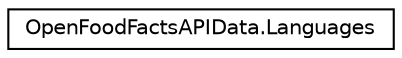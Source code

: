 digraph "Graphical Class Hierarchy"
{
 // LATEX_PDF_SIZE
  edge [fontname="Helvetica",fontsize="10",labelfontname="Helvetica",labelfontsize="10"];
  node [fontname="Helvetica",fontsize="10",shape=record];
  rankdir="LR";
  Node0 [label="OpenFoodFactsAPIData.Languages",height=0.2,width=0.4,color="black", fillcolor="white", style="filled",URL="$class_open_food_facts_a_p_i_data_1_1_languages.html",tooltip=" "];
}
